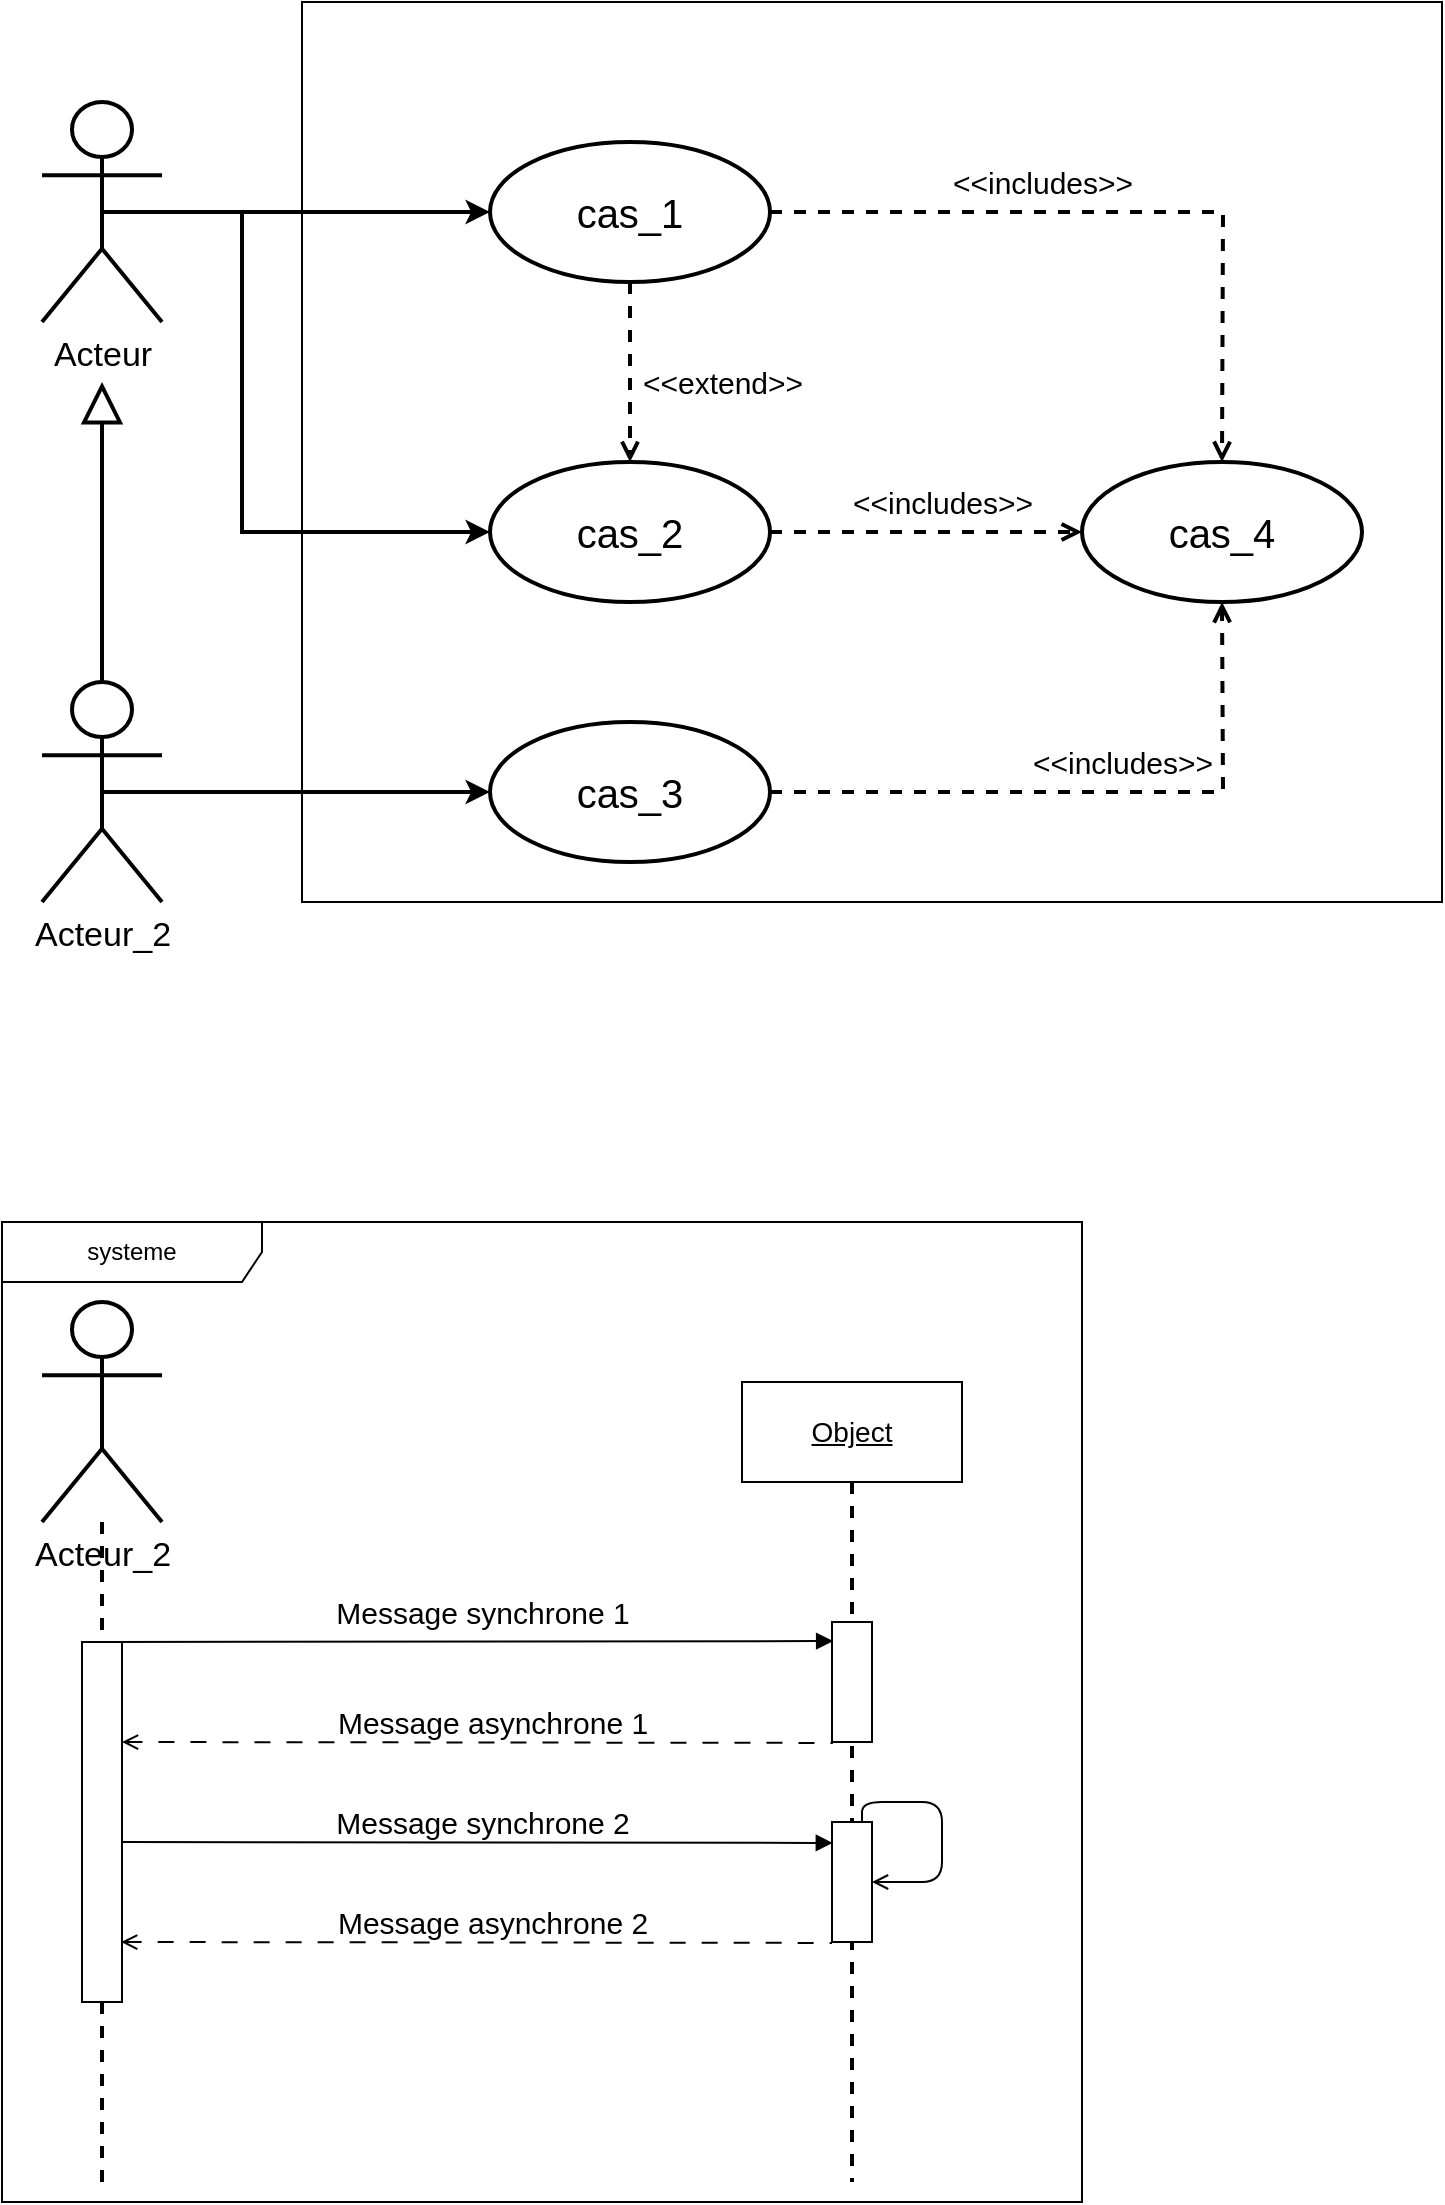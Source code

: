<mxfile version="21.7.1" type="github">
  <diagram name="Page-1" id="gcCiePXWZy9IUxu148gf">
    <mxGraphModel dx="1434" dy="798" grid="1" gridSize="10" guides="1" tooltips="1" connect="1" arrows="1" fold="1" page="1" pageScale="1" pageWidth="827" pageHeight="1169" math="0" shadow="0">
      <root>
        <mxCell id="0" />
        <mxCell id="1" parent="0" />
        <mxCell id="iDUbeCmobsgotno77nHX-7" value="" style="rounded=0;whiteSpace=wrap;html=1;movable=0;resizable=0;rotatable=0;deletable=0;editable=0;locked=1;connectable=0;" vertex="1" parent="1">
          <mxGeometry x="180" y="40" width="570" height="450" as="geometry" />
        </mxCell>
        <mxCell id="iDUbeCmobsgotno77nHX-8" style="edgeStyle=orthogonalEdgeStyle;rounded=0;orthogonalLoop=1;jettySize=auto;html=1;exitX=1;exitY=0.5;exitDx=0;exitDy=0;strokeWidth=2;dashed=1;endArrow=open;endFill=0;" edge="1" parent="1" source="iDUbeCmobsgotno77nHX-1">
          <mxGeometry relative="1" as="geometry">
            <mxPoint x="640" y="270" as="targetPoint" />
          </mxGeometry>
        </mxCell>
        <mxCell id="iDUbeCmobsgotno77nHX-16" value="&lt;font style=&quot;font-size: 15px;&quot;&gt;&amp;lt;&amp;lt;includes&amp;gt;&amp;gt;&lt;/font&gt;" style="edgeLabel;html=1;align=center;verticalAlign=middle;resizable=0;points=[];" vertex="1" connectable="0" parent="iDUbeCmobsgotno77nHX-8">
          <mxGeometry x="-0.425" y="1" relative="1" as="geometry">
            <mxPoint x="35" y="-14" as="offset" />
          </mxGeometry>
        </mxCell>
        <mxCell id="iDUbeCmobsgotno77nHX-17" value="&lt;font style=&quot;font-size: 15px;&quot;&gt;&amp;lt;&amp;lt;includes&amp;gt;&amp;gt;&lt;/font&gt;" style="edgeLabel;html=1;align=center;verticalAlign=middle;resizable=0;points=[];" vertex="1" connectable="0" parent="iDUbeCmobsgotno77nHX-8">
          <mxGeometry x="-0.425" y="1" relative="1" as="geometry">
            <mxPoint x="-15" y="146" as="offset" />
          </mxGeometry>
        </mxCell>
        <mxCell id="iDUbeCmobsgotno77nHX-18" value="&lt;font style=&quot;font-size: 15px;&quot;&gt;&amp;lt;&amp;lt;includes&amp;gt;&amp;gt;&lt;/font&gt;" style="edgeLabel;html=1;align=center;verticalAlign=middle;resizable=0;points=[];" vertex="1" connectable="0" parent="iDUbeCmobsgotno77nHX-8">
          <mxGeometry x="-0.425" y="1" relative="1" as="geometry">
            <mxPoint x="75" y="276" as="offset" />
          </mxGeometry>
        </mxCell>
        <mxCell id="iDUbeCmobsgotno77nHX-19" value="&lt;font style=&quot;font-size: 15px;&quot;&gt;&amp;lt;&amp;lt;extend&amp;gt;&amp;gt;&lt;/font&gt;" style="edgeLabel;html=1;align=center;verticalAlign=middle;resizable=0;points=[];" vertex="1" connectable="0" parent="iDUbeCmobsgotno77nHX-8">
          <mxGeometry x="-0.425" y="1" relative="1" as="geometry">
            <mxPoint x="-125" y="86" as="offset" />
          </mxGeometry>
        </mxCell>
        <mxCell id="iDUbeCmobsgotno77nHX-11" style="edgeStyle=orthogonalEdgeStyle;rounded=0;orthogonalLoop=1;jettySize=auto;html=1;exitX=0.5;exitY=1;exitDx=0;exitDy=0;strokeWidth=2;dashed=1;endArrow=open;endFill=0;" edge="1" parent="1" source="iDUbeCmobsgotno77nHX-1">
          <mxGeometry relative="1" as="geometry">
            <mxPoint x="344" y="270" as="targetPoint" />
          </mxGeometry>
        </mxCell>
        <mxCell id="iDUbeCmobsgotno77nHX-1" value="&lt;font style=&quot;font-size: 20px;&quot;&gt;cas_1&lt;/font&gt;" style="ellipse;whiteSpace=wrap;html=1;strokeWidth=2;" vertex="1" parent="1">
          <mxGeometry x="274" y="110" width="140" height="70" as="geometry" />
        </mxCell>
        <mxCell id="iDUbeCmobsgotno77nHX-2" value="&lt;font style=&quot;font-size: 20px;&quot;&gt;cas_4&lt;/font&gt;" style="ellipse;whiteSpace=wrap;html=1;strokeWidth=2;" vertex="1" parent="1">
          <mxGeometry x="570" y="270" width="140" height="70" as="geometry" />
        </mxCell>
        <mxCell id="iDUbeCmobsgotno77nHX-9" style="edgeStyle=orthogonalEdgeStyle;rounded=0;orthogonalLoop=1;jettySize=auto;html=1;exitX=1;exitY=0.5;exitDx=0;exitDy=0;entryX=0;entryY=0.5;entryDx=0;entryDy=0;strokeWidth=2;dashed=1;endArrow=open;endFill=0;" edge="1" parent="1" source="iDUbeCmobsgotno77nHX-3" target="iDUbeCmobsgotno77nHX-2">
          <mxGeometry relative="1" as="geometry" />
        </mxCell>
        <mxCell id="iDUbeCmobsgotno77nHX-3" value="&lt;font style=&quot;font-size: 20px;&quot;&gt;cas_2&lt;/font&gt;" style="ellipse;whiteSpace=wrap;html=1;strokeWidth=2;" vertex="1" parent="1">
          <mxGeometry x="274" y="270" width="140" height="70" as="geometry" />
        </mxCell>
        <mxCell id="iDUbeCmobsgotno77nHX-10" style="edgeStyle=orthogonalEdgeStyle;rounded=0;orthogonalLoop=1;jettySize=auto;html=1;exitX=1;exitY=0.5;exitDx=0;exitDy=0;strokeWidth=2;dashed=1;endArrow=open;endFill=0;" edge="1" parent="1" source="iDUbeCmobsgotno77nHX-4">
          <mxGeometry relative="1" as="geometry">
            <mxPoint x="640" y="340" as="targetPoint" />
          </mxGeometry>
        </mxCell>
        <mxCell id="iDUbeCmobsgotno77nHX-4" value="&lt;font style=&quot;font-size: 20px;&quot;&gt;cas_3&lt;/font&gt;" style="ellipse;whiteSpace=wrap;html=1;strokeWidth=2;" vertex="1" parent="1">
          <mxGeometry x="274" y="400" width="140" height="70" as="geometry" />
        </mxCell>
        <mxCell id="iDUbeCmobsgotno77nHX-12" style="edgeStyle=orthogonalEdgeStyle;rounded=0;orthogonalLoop=1;jettySize=auto;html=1;exitX=0.5;exitY=0.5;exitDx=0;exitDy=0;exitPerimeter=0;entryX=0;entryY=0.5;entryDx=0;entryDy=0;strokeWidth=2;" edge="1" parent="1" source="iDUbeCmobsgotno77nHX-5" target="iDUbeCmobsgotno77nHX-1">
          <mxGeometry relative="1" as="geometry" />
        </mxCell>
        <mxCell id="iDUbeCmobsgotno77nHX-13" style="edgeStyle=orthogonalEdgeStyle;rounded=0;orthogonalLoop=1;jettySize=auto;html=1;exitX=0.5;exitY=0.5;exitDx=0;exitDy=0;exitPerimeter=0;entryX=0;entryY=0.5;entryDx=0;entryDy=0;strokeWidth=2;" edge="1" parent="1" source="iDUbeCmobsgotno77nHX-5" target="iDUbeCmobsgotno77nHX-3">
          <mxGeometry relative="1" as="geometry">
            <Array as="points">
              <mxPoint x="150" y="145" />
              <mxPoint x="150" y="305" />
            </Array>
          </mxGeometry>
        </mxCell>
        <mxCell id="iDUbeCmobsgotno77nHX-5" value="&lt;font style=&quot;font-size: 17px;&quot;&gt;Acteur&lt;/font&gt;" style="shape=umlActor;verticalLabelPosition=bottom;verticalAlign=top;html=1;strokeWidth=2;" vertex="1" parent="1">
          <mxGeometry x="50" y="90" width="60" height="110" as="geometry" />
        </mxCell>
        <mxCell id="iDUbeCmobsgotno77nHX-14" style="edgeStyle=orthogonalEdgeStyle;rounded=0;orthogonalLoop=1;jettySize=auto;html=1;exitX=0.5;exitY=0.5;exitDx=0;exitDy=0;exitPerimeter=0;entryX=0;entryY=0.5;entryDx=0;entryDy=0;strokeWidth=2;" edge="1" parent="1" source="iDUbeCmobsgotno77nHX-6" target="iDUbeCmobsgotno77nHX-4">
          <mxGeometry relative="1" as="geometry" />
        </mxCell>
        <mxCell id="iDUbeCmobsgotno77nHX-15" style="edgeStyle=orthogonalEdgeStyle;rounded=0;orthogonalLoop=1;jettySize=auto;html=1;exitX=0.5;exitY=0;exitDx=0;exitDy=0;exitPerimeter=0;strokeWidth=2;endArrow=block;endFill=0;jumpSize=4;endSize=16;" edge="1" parent="1" source="iDUbeCmobsgotno77nHX-6">
          <mxGeometry relative="1" as="geometry">
            <mxPoint x="80" y="230" as="targetPoint" />
          </mxGeometry>
        </mxCell>
        <mxCell id="iDUbeCmobsgotno77nHX-6" value="&lt;font style=&quot;font-size: 17px;&quot;&gt;Acteur_2&lt;/font&gt;" style="shape=umlActor;verticalLabelPosition=bottom;verticalAlign=top;html=1;strokeWidth=2;" vertex="1" parent="1">
          <mxGeometry x="50" y="380" width="60" height="110" as="geometry" />
        </mxCell>
        <mxCell id="iDUbeCmobsgotno77nHX-23" style="edgeStyle=orthogonalEdgeStyle;rounded=0;orthogonalLoop=1;jettySize=auto;html=1;strokeWidth=2;dashed=1;endArrow=none;endFill=0;" edge="1" parent="1" source="iDUbeCmobsgotno77nHX-28">
          <mxGeometry relative="1" as="geometry">
            <mxPoint x="80" y="1130" as="targetPoint" />
          </mxGeometry>
        </mxCell>
        <mxCell id="iDUbeCmobsgotno77nHX-20" value="&lt;font style=&quot;font-size: 17px;&quot;&gt;Acteur_2&lt;/font&gt;" style="shape=umlActor;verticalLabelPosition=bottom;verticalAlign=top;html=1;strokeWidth=2;" vertex="1" parent="1">
          <mxGeometry x="50" y="690" width="60" height="110" as="geometry" />
        </mxCell>
        <mxCell id="iDUbeCmobsgotno77nHX-22" style="edgeStyle=orthogonalEdgeStyle;rounded=0;orthogonalLoop=1;jettySize=auto;html=1;exitX=0.5;exitY=1;exitDx=0;exitDy=0;strokeWidth=2;dashed=1;endArrow=none;endFill=0;" edge="1" parent="1" source="iDUbeCmobsgotno77nHX-21">
          <mxGeometry relative="1" as="geometry">
            <mxPoint x="455" y="1130" as="targetPoint" />
          </mxGeometry>
        </mxCell>
        <mxCell id="iDUbeCmobsgotno77nHX-21" value="&lt;font style=&quot;font-size: 14px;&quot;&gt;&lt;u&gt;Object&lt;/u&gt;&lt;/font&gt;" style="html=1;whiteSpace=wrap;" vertex="1" parent="1">
          <mxGeometry x="400" y="730" width="110" height="50" as="geometry" />
        </mxCell>
        <mxCell id="iDUbeCmobsgotno77nHX-24" value="" style="endArrow=block;html=1;rounded=0;entryX=0.029;entryY=0.159;entryDx=0;entryDy=0;entryPerimeter=0;endFill=1;" edge="1" parent="1" target="iDUbeCmobsgotno77nHX-25">
          <mxGeometry width="50" height="50" relative="1" as="geometry">
            <mxPoint x="80" y="860" as="sourcePoint" />
            <mxPoint x="450" y="860" as="targetPoint" />
          </mxGeometry>
        </mxCell>
        <mxCell id="iDUbeCmobsgotno77nHX-25" value="" style="rounded=0;whiteSpace=wrap;html=1;" vertex="1" parent="1">
          <mxGeometry x="445" y="850" width="20" height="60" as="geometry" />
        </mxCell>
        <mxCell id="iDUbeCmobsgotno77nHX-26" value="" style="endArrow=none;html=1;rounded=0;entryX=0.029;entryY=0.159;entryDx=0;entryDy=0;entryPerimeter=0;startArrow=open;startFill=0;endFill=0;dashed=1;dashPattern=8 8;" edge="1" parent="1">
          <mxGeometry width="50" height="50" relative="1" as="geometry">
            <mxPoint x="90" y="910" as="sourcePoint" />
            <mxPoint x="445.42" y="910.46" as="targetPoint" />
          </mxGeometry>
        </mxCell>
        <mxCell id="iDUbeCmobsgotno77nHX-29" value="" style="edgeStyle=orthogonalEdgeStyle;rounded=0;orthogonalLoop=1;jettySize=auto;html=1;strokeWidth=2;dashed=1;endArrow=none;endFill=0;" edge="1" parent="1" source="iDUbeCmobsgotno77nHX-20" target="iDUbeCmobsgotno77nHX-28">
          <mxGeometry relative="1" as="geometry">
            <mxPoint x="80" y="1130" as="targetPoint" />
            <mxPoint x="80" y="800" as="sourcePoint" />
          </mxGeometry>
        </mxCell>
        <mxCell id="iDUbeCmobsgotno77nHX-28" value="" style="rounded=0;whiteSpace=wrap;html=1;" vertex="1" parent="1">
          <mxGeometry x="70" y="860" width="20" height="180" as="geometry" />
        </mxCell>
        <mxCell id="iDUbeCmobsgotno77nHX-30" value="" style="endArrow=block;html=1;rounded=0;entryX=0.029;entryY=0.159;entryDx=0;entryDy=0;entryPerimeter=0;endFill=1;" edge="1" parent="1">
          <mxGeometry width="50" height="50" relative="1" as="geometry">
            <mxPoint x="90" y="960" as="sourcePoint" />
            <mxPoint x="445.42" y="960.46" as="targetPoint" />
          </mxGeometry>
        </mxCell>
        <mxCell id="iDUbeCmobsgotno77nHX-31" value="" style="rounded=0;whiteSpace=wrap;html=1;" vertex="1" parent="1">
          <mxGeometry x="445" y="950" width="20" height="60" as="geometry" />
        </mxCell>
        <mxCell id="iDUbeCmobsgotno77nHX-32" value="" style="endArrow=none;html=1;rounded=0;entryX=0.029;entryY=0.159;entryDx=0;entryDy=0;entryPerimeter=0;startArrow=open;startFill=0;endFill=0;dashed=1;dashPattern=8 8;" edge="1" parent="1">
          <mxGeometry width="50" height="50" relative="1" as="geometry">
            <mxPoint x="89.58" y="1010" as="sourcePoint" />
            <mxPoint x="445" y="1010.46" as="targetPoint" />
          </mxGeometry>
        </mxCell>
        <mxCell id="iDUbeCmobsgotno77nHX-33" style="edgeStyle=orthogonalEdgeStyle;rounded=1;orthogonalLoop=1;jettySize=auto;html=1;exitX=0.75;exitY=0;exitDx=0;exitDy=0;entryX=1;entryY=0.5;entryDx=0;entryDy=0;endArrow=open;endFill=0;" edge="1" parent="1" source="iDUbeCmobsgotno77nHX-31" target="iDUbeCmobsgotno77nHX-31">
          <mxGeometry relative="1" as="geometry">
            <Array as="points">
              <mxPoint x="460" y="940" />
              <mxPoint x="500" y="940" />
              <mxPoint x="500" y="980" />
            </Array>
          </mxGeometry>
        </mxCell>
        <mxCell id="iDUbeCmobsgotno77nHX-34" value="&lt;font style=&quot;font-size: 15px;&quot;&gt;Message synchrone 1&lt;/font&gt;" style="text;html=1;align=center;verticalAlign=middle;resizable=0;points=[];autosize=1;strokeColor=none;fillColor=none;" vertex="1" parent="1">
          <mxGeometry x="185" y="830" width="170" height="30" as="geometry" />
        </mxCell>
        <mxCell id="iDUbeCmobsgotno77nHX-35" value="&lt;font style=&quot;font-size: 15px;&quot;&gt;Message asynchrone 1&lt;/font&gt;" style="text;html=1;align=center;verticalAlign=middle;resizable=0;points=[];autosize=1;strokeColor=none;fillColor=none;" vertex="1" parent="1">
          <mxGeometry x="185" y="885" width="180" height="30" as="geometry" />
        </mxCell>
        <mxCell id="iDUbeCmobsgotno77nHX-36" value="&lt;font style=&quot;font-size: 15px;&quot;&gt;Message synchrone 2&lt;/font&gt;" style="text;html=1;align=center;verticalAlign=middle;resizable=0;points=[];autosize=1;strokeColor=none;fillColor=none;" vertex="1" parent="1">
          <mxGeometry x="185" y="935" width="170" height="30" as="geometry" />
        </mxCell>
        <mxCell id="iDUbeCmobsgotno77nHX-37" value="&lt;font style=&quot;font-size: 15px;&quot;&gt;Message asynchrone 2&lt;/font&gt;" style="text;html=1;align=center;verticalAlign=middle;resizable=0;points=[];autosize=1;strokeColor=none;fillColor=none;" vertex="1" parent="1">
          <mxGeometry x="185" y="985" width="180" height="30" as="geometry" />
        </mxCell>
        <mxCell id="iDUbeCmobsgotno77nHX-38" value="systeme" style="shape=umlFrame;whiteSpace=wrap;html=1;pointerEvents=0;width=130;height=30;" vertex="1" parent="1">
          <mxGeometry x="30" y="650" width="540" height="490" as="geometry" />
        </mxCell>
      </root>
    </mxGraphModel>
  </diagram>
</mxfile>
